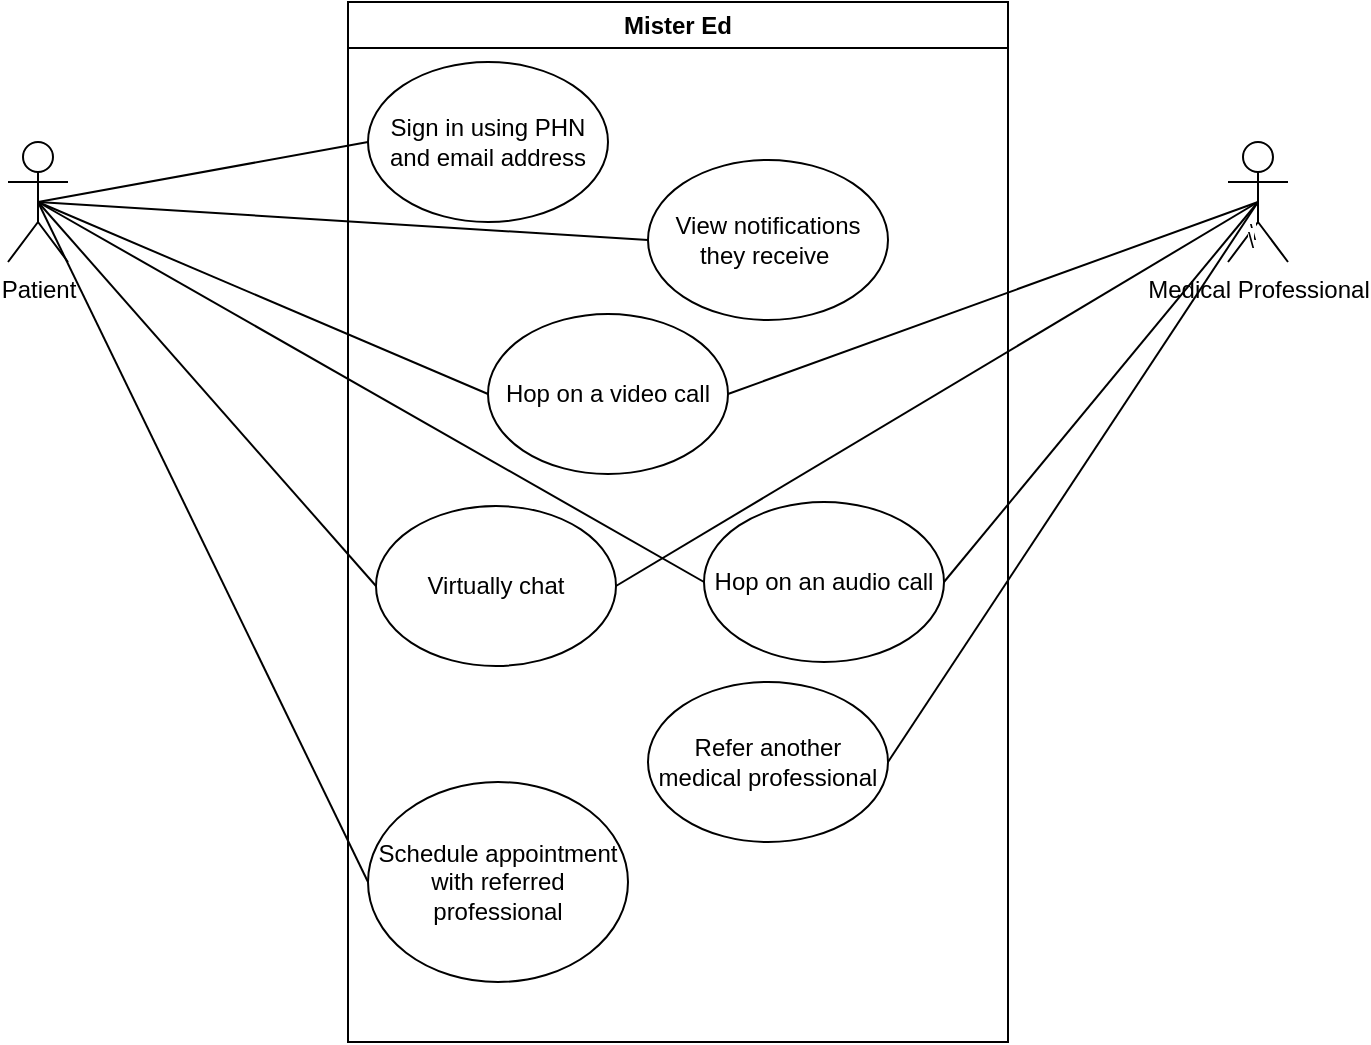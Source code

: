 <mxfile version="21.8.0" type="github">
  <diagram name="Page-1" id="UkipozlrH0DB8UZKIENJ">
    <mxGraphModel dx="1042" dy="569" grid="1" gridSize="10" guides="1" tooltips="1" connect="1" arrows="1" fold="1" page="1" pageScale="1" pageWidth="850" pageHeight="1100" math="0" shadow="0">
      <root>
        <mxCell id="0" />
        <mxCell id="1" parent="0" />
        <mxCell id="yUrr-B10-B2RNWbAjEyt-1" value="&lt;div&gt;Patient&lt;/div&gt;&lt;div&gt;&lt;br&gt;&lt;/div&gt;" style="shape=umlActor;verticalLabelPosition=bottom;verticalAlign=top;html=1;outlineConnect=0;" parent="1" vertex="1">
          <mxGeometry x="100" y="130" width="30" height="60" as="geometry" />
        </mxCell>
        <mxCell id="yUrr-B10-B2RNWbAjEyt-5" value="Mister Ed" style="swimlane;whiteSpace=wrap;html=1;" parent="1" vertex="1">
          <mxGeometry x="270" y="60" width="330" height="520" as="geometry">
            <mxRectangle x="340" y="60" width="230" height="30" as="alternateBounds" />
          </mxGeometry>
        </mxCell>
        <mxCell id="Q2dVFYLfbM2b8MCiQ_0M-1" value="Sign in using PHN and email address" style="ellipse;whiteSpace=wrap;html=1;" parent="yUrr-B10-B2RNWbAjEyt-5" vertex="1">
          <mxGeometry x="10" y="30" width="120" height="80" as="geometry" />
        </mxCell>
        <mxCell id="Q2dVFYLfbM2b8MCiQ_0M-2" value="View notifications they receive&amp;nbsp;" style="ellipse;whiteSpace=wrap;html=1;" parent="yUrr-B10-B2RNWbAjEyt-5" vertex="1">
          <mxGeometry x="150" y="79" width="120" height="80" as="geometry" />
        </mxCell>
        <mxCell id="Q2dVFYLfbM2b8MCiQ_0M-3" value="Hop on a video call" style="ellipse;whiteSpace=wrap;html=1;" parent="yUrr-B10-B2RNWbAjEyt-5" vertex="1">
          <mxGeometry x="70" y="156" width="120" height="80" as="geometry" />
        </mxCell>
        <mxCell id="Q2dVFYLfbM2b8MCiQ_0M-4" value="Hop on an audio call" style="ellipse;whiteSpace=wrap;html=1;" parent="yUrr-B10-B2RNWbAjEyt-5" vertex="1">
          <mxGeometry x="178" y="250" width="120" height="80" as="geometry" />
        </mxCell>
        <mxCell id="Q2dVFYLfbM2b8MCiQ_0M-5" value="Virtually chat" style="ellipse;whiteSpace=wrap;html=1;" parent="yUrr-B10-B2RNWbAjEyt-5" vertex="1">
          <mxGeometry x="14" y="252" width="120" height="80" as="geometry" />
        </mxCell>
        <mxCell id="Q2dVFYLfbM2b8MCiQ_0M-6" value="Refer another medical professional" style="ellipse;whiteSpace=wrap;html=1;" parent="yUrr-B10-B2RNWbAjEyt-5" vertex="1">
          <mxGeometry x="150" y="340" width="120" height="80" as="geometry" />
        </mxCell>
        <mxCell id="Q2dVFYLfbM2b8MCiQ_0M-7" value="Schedule appointment with referred professional" style="ellipse;whiteSpace=wrap;html=1;" parent="yUrr-B10-B2RNWbAjEyt-5" vertex="1">
          <mxGeometry x="10" y="390" width="130" height="100" as="geometry" />
        </mxCell>
        <mxCell id="yUrr-B10-B2RNWbAjEyt-8" value="Medical Professional" style="shape=umlActor;verticalLabelPosition=bottom;verticalAlign=top;html=1;outlineConnect=0;" parent="1" vertex="1">
          <mxGeometry x="710" y="130" width="30" height="60" as="geometry" />
        </mxCell>
        <mxCell id="Q2dVFYLfbM2b8MCiQ_0M-8" value="" style="endArrow=none;html=1;rounded=0;exitX=0.5;exitY=0.5;exitDx=0;exitDy=0;exitPerimeter=0;entryX=0;entryY=0.5;entryDx=0;entryDy=0;" parent="1" source="yUrr-B10-B2RNWbAjEyt-1" target="Q2dVFYLfbM2b8MCiQ_0M-1" edge="1">
          <mxGeometry width="50" height="50" relative="1" as="geometry">
            <mxPoint x="150" y="180" as="sourcePoint" />
            <mxPoint x="200" y="130" as="targetPoint" />
          </mxGeometry>
        </mxCell>
        <mxCell id="Q2dVFYLfbM2b8MCiQ_0M-9" value="" style="endArrow=none;html=1;rounded=0;exitX=0.5;exitY=0.5;exitDx=0;exitDy=0;exitPerimeter=0;entryX=0;entryY=0.5;entryDx=0;entryDy=0;" parent="1" source="yUrr-B10-B2RNWbAjEyt-1" target="Q2dVFYLfbM2b8MCiQ_0M-3" edge="1">
          <mxGeometry width="50" height="50" relative="1" as="geometry">
            <mxPoint x="125" y="170" as="sourcePoint" />
            <mxPoint x="290" y="140" as="targetPoint" />
          </mxGeometry>
        </mxCell>
        <mxCell id="Q2dVFYLfbM2b8MCiQ_0M-10" value="" style="endArrow=none;html=1;rounded=0;exitX=0.5;exitY=0.5;exitDx=0;exitDy=0;exitPerimeter=0;entryX=0;entryY=0.5;entryDx=0;entryDy=0;" parent="1" source="yUrr-B10-B2RNWbAjEyt-1" target="Q2dVFYLfbM2b8MCiQ_0M-5" edge="1">
          <mxGeometry width="50" height="50" relative="1" as="geometry">
            <mxPoint x="80" y="360" as="sourcePoint" />
            <mxPoint x="245" y="330" as="targetPoint" />
          </mxGeometry>
        </mxCell>
        <mxCell id="Q2dVFYLfbM2b8MCiQ_0M-11" value="" style="endArrow=none;html=1;rounded=0;entryX=0;entryY=0.5;entryDx=0;entryDy=0;exitX=0.5;exitY=0.5;exitDx=0;exitDy=0;exitPerimeter=0;" parent="1" source="yUrr-B10-B2RNWbAjEyt-1" target="Q2dVFYLfbM2b8MCiQ_0M-7" edge="1">
          <mxGeometry width="50" height="50" relative="1" as="geometry">
            <mxPoint x="70" y="260" as="sourcePoint" />
            <mxPoint x="235" y="480" as="targetPoint" />
          </mxGeometry>
        </mxCell>
        <mxCell id="Q2dVFYLfbM2b8MCiQ_0M-12" value="" style="endArrow=none;html=1;rounded=0;exitX=0.5;exitY=0.5;exitDx=0;exitDy=0;exitPerimeter=0;entryX=0;entryY=0.5;entryDx=0;entryDy=0;" parent="1" source="yUrr-B10-B2RNWbAjEyt-1" target="Q2dVFYLfbM2b8MCiQ_0M-2" edge="1">
          <mxGeometry width="50" height="50" relative="1" as="geometry">
            <mxPoint x="135" y="180" as="sourcePoint" />
            <mxPoint x="300" y="400" as="targetPoint" />
          </mxGeometry>
        </mxCell>
        <mxCell id="Q2dVFYLfbM2b8MCiQ_0M-13" value="" style="endArrow=none;html=1;rounded=0;exitX=0.5;exitY=0.5;exitDx=0;exitDy=0;exitPerimeter=0;entryX=0;entryY=0.5;entryDx=0;entryDy=0;" parent="1" source="yUrr-B10-B2RNWbAjEyt-1" target="Q2dVFYLfbM2b8MCiQ_0M-4" edge="1">
          <mxGeometry width="50" height="50" relative="1" as="geometry">
            <mxPoint x="125" y="169" as="sourcePoint" />
            <mxPoint x="420" y="299" as="targetPoint" />
          </mxGeometry>
        </mxCell>
        <mxCell id="Q2dVFYLfbM2b8MCiQ_0M-14" value="" style="endArrow=none;html=1;rounded=0;exitX=1;exitY=0.5;exitDx=0;exitDy=0;entryX=0.5;entryY=0.5;entryDx=0;entryDy=0;entryPerimeter=0;" parent="1" source="Q2dVFYLfbM2b8MCiQ_0M-3" target="yUrr-B10-B2RNWbAjEyt-8" edge="1">
          <mxGeometry width="50" height="50" relative="1" as="geometry">
            <mxPoint x="135" y="180" as="sourcePoint" />
            <mxPoint x="440" y="202" as="targetPoint" />
          </mxGeometry>
        </mxCell>
        <mxCell id="Q2dVFYLfbM2b8MCiQ_0M-15" value="" style="endArrow=none;html=1;rounded=0;exitX=1;exitY=0.5;exitDx=0;exitDy=0;entryX=0.5;entryY=0.5;entryDx=0;entryDy=0;entryPerimeter=0;" parent="1" source="Q2dVFYLfbM2b8MCiQ_0M-5" target="yUrr-B10-B2RNWbAjEyt-8" edge="1">
          <mxGeometry width="50" height="50" relative="1" as="geometry">
            <mxPoint x="600" y="260" as="sourcePoint" />
            <mxPoint x="905" y="282" as="targetPoint" />
          </mxGeometry>
        </mxCell>
        <mxCell id="Q2dVFYLfbM2b8MCiQ_0M-16" value="" style="endArrow=none;html=1;rounded=0;exitX=1;exitY=0.5;exitDx=0;exitDy=0;entryX=0.5;entryY=0.5;entryDx=0;entryDy=0;entryPerimeter=0;" parent="1" source="Q2dVFYLfbM2b8MCiQ_0M-4" target="yUrr-B10-B2RNWbAjEyt-8" edge="1">
          <mxGeometry width="50" height="50" relative="1" as="geometry">
            <mxPoint x="610" y="280" as="sourcePoint" />
            <mxPoint x="915" y="302" as="targetPoint" />
          </mxGeometry>
        </mxCell>
        <mxCell id="Q2dVFYLfbM2b8MCiQ_0M-17" value="\" style="edgeLabel;html=1;align=center;verticalAlign=middle;resizable=0;points=[];" parent="Q2dVFYLfbM2b8MCiQ_0M-16" vertex="1" connectable="0">
          <mxGeometry x="0.896" y="-6" relative="1" as="geometry">
            <mxPoint y="1" as="offset" />
          </mxGeometry>
        </mxCell>
        <mxCell id="VV_hL4uB2kg3bJqT3y_i-1" value="" style="endArrow=none;html=1;rounded=0;exitX=1;exitY=0.5;exitDx=0;exitDy=0;entryX=0.5;entryY=0.5;entryDx=0;entryDy=0;entryPerimeter=0;" edge="1" parent="1" source="Q2dVFYLfbM2b8MCiQ_0M-6" target="yUrr-B10-B2RNWbAjEyt-8">
          <mxGeometry width="50" height="50" relative="1" as="geometry">
            <mxPoint x="578" y="360" as="sourcePoint" />
            <mxPoint x="735" y="170" as="targetPoint" />
          </mxGeometry>
        </mxCell>
        <mxCell id="VV_hL4uB2kg3bJqT3y_i-2" value="\" style="edgeLabel;html=1;align=center;verticalAlign=middle;resizable=0;points=[];" vertex="1" connectable="0" parent="VV_hL4uB2kg3bJqT3y_i-1">
          <mxGeometry x="0.896" y="-6" relative="1" as="geometry">
            <mxPoint y="1" as="offset" />
          </mxGeometry>
        </mxCell>
      </root>
    </mxGraphModel>
  </diagram>
</mxfile>
